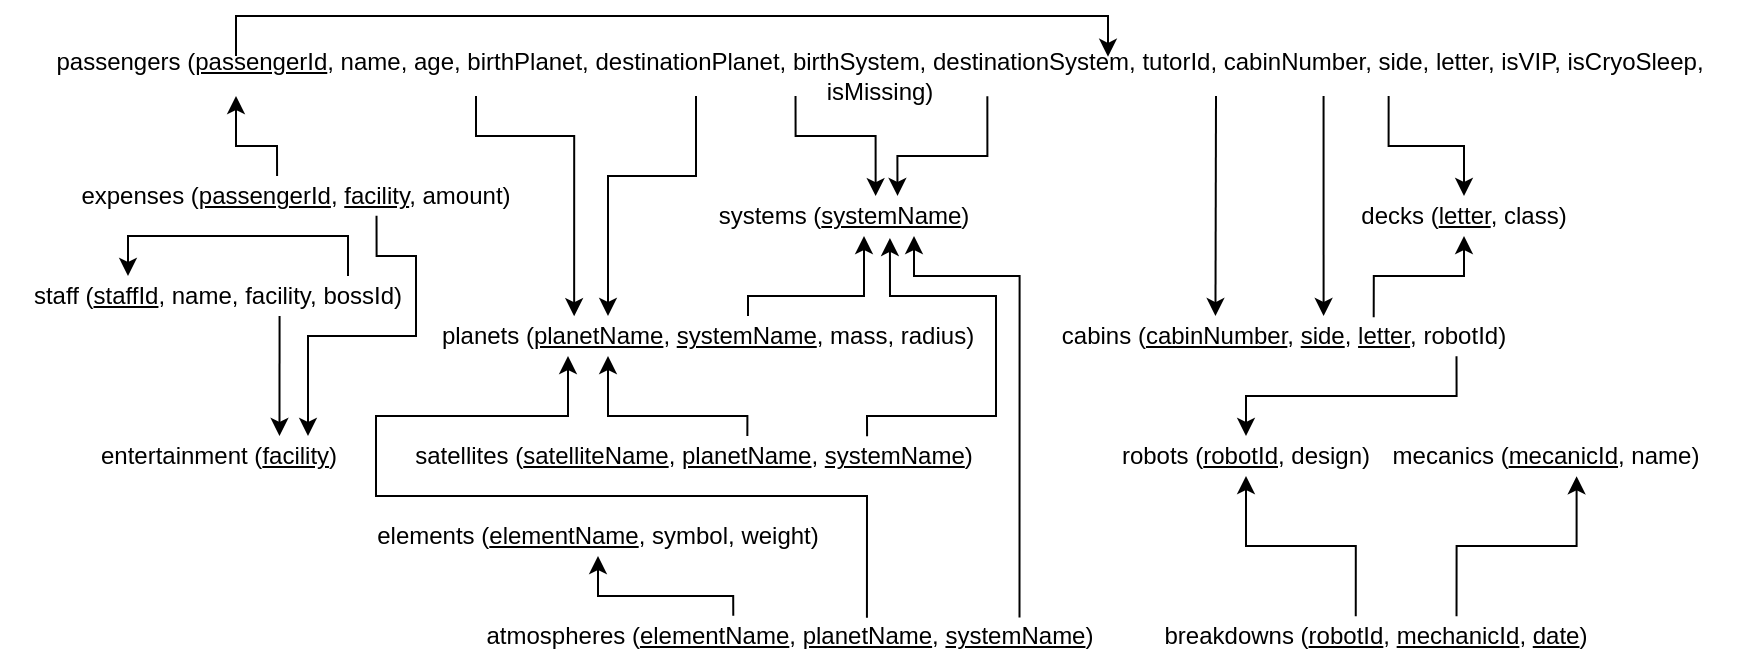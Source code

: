 <mxfile version="25.0.1">
  <diagram name="Página-1" id="LN__NtaQAvIcK_41Btqv">
    <mxGraphModel dx="913" dy="485" grid="0" gridSize="10" guides="1" tooltips="1" connect="1" arrows="1" fold="1" page="1" pageScale="1" pageWidth="1169" pageHeight="827" math="0" shadow="0">
      <root>
        <mxCell id="0" />
        <mxCell id="1" parent="0" />
        <mxCell id="QbwkD_adUcaZPoGNNJoF-2" value="robots (&lt;u&gt;robotId&lt;/u&gt;, design)" style="text;html=1;align=center;verticalAlign=middle;whiteSpace=wrap;rounded=0;" vertex="1" parent="1">
          <mxGeometry x="704" y="410" width="130" height="20" as="geometry" />
        </mxCell>
        <mxCell id="QbwkD_adUcaZPoGNNJoF-52" style="edgeStyle=orthogonalEdgeStyle;rounded=0;orthogonalLoop=1;jettySize=auto;html=1;exitX=0.755;exitY=0.998;exitDx=0;exitDy=0;entryX=0.57;entryY=0.002;entryDx=0;entryDy=0;entryPerimeter=0;exitPerimeter=0;" edge="1" parent="1">
          <mxGeometry relative="1" as="geometry">
            <mxPoint x="807.79" y="239.96" as="sourcePoint" />
            <mxPoint x="808.1" y="350.04" as="targetPoint" />
            <Array as="points">
              <mxPoint x="808" y="350" />
            </Array>
          </mxGeometry>
        </mxCell>
        <mxCell id="QbwkD_adUcaZPoGNNJoF-54" style="edgeStyle=orthogonalEdgeStyle;rounded=0;orthogonalLoop=1;jettySize=auto;html=1;exitX=0.789;exitY=1.002;exitDx=0;exitDy=0;entryX=0.5;entryY=0;entryDx=0;entryDy=0;exitPerimeter=0;" edge="1" parent="1" source="QbwkD_adUcaZPoGNNJoF-5" target="QbwkD_adUcaZPoGNNJoF-7">
          <mxGeometry relative="1" as="geometry">
            <Array as="points">
              <mxPoint x="840" y="265" />
              <mxPoint x="878" y="265" />
            </Array>
          </mxGeometry>
        </mxCell>
        <mxCell id="QbwkD_adUcaZPoGNNJoF-58" style="edgeStyle=orthogonalEdgeStyle;rounded=0;orthogonalLoop=1;jettySize=auto;html=1;entryX=0.261;entryY=0.005;entryDx=0;entryDy=0;entryPerimeter=0;" edge="1" parent="1">
          <mxGeometry relative="1" as="geometry">
            <mxPoint x="384" y="240" as="sourcePoint" />
            <mxPoint x="433.08" y="350.1" as="targetPoint" />
            <Array as="points">
              <mxPoint x="384" y="243" />
              <mxPoint x="384" y="260" />
              <mxPoint x="434" y="260" />
            </Array>
          </mxGeometry>
        </mxCell>
        <mxCell id="QbwkD_adUcaZPoGNNJoF-75" style="edgeStyle=orthogonalEdgeStyle;rounded=0;orthogonalLoop=1;jettySize=auto;html=1;exitX=0.452;exitY=1;exitDx=0;exitDy=0;entryX=0.613;entryY=0.003;entryDx=0;entryDy=0;entryPerimeter=0;exitPerimeter=0;" edge="1" parent="1" source="QbwkD_adUcaZPoGNNJoF-5" target="QbwkD_adUcaZPoGNNJoF-10">
          <mxGeometry relative="1" as="geometry">
            <mxPoint x="581.99" y="240" as="sourcePoint" />
            <mxPoint x="582.99" y="290" as="targetPoint" />
            <Array as="points">
              <mxPoint x="544" y="260" />
              <mxPoint x="584" y="260" />
            </Array>
          </mxGeometry>
        </mxCell>
        <mxCell id="QbwkD_adUcaZPoGNNJoF-76" style="edgeStyle=orthogonalEdgeStyle;rounded=0;orthogonalLoop=1;jettySize=auto;html=1;exitX=0.561;exitY=1.004;exitDx=0;exitDy=0;entryX=0.691;entryY=-0.003;entryDx=0;entryDy=0;exitPerimeter=0;entryPerimeter=0;" edge="1" parent="1" source="QbwkD_adUcaZPoGNNJoF-5" target="QbwkD_adUcaZPoGNNJoF-10">
          <mxGeometry relative="1" as="geometry">
            <Array as="points">
              <mxPoint x="640" y="270" />
              <mxPoint x="595" y="270" />
            </Array>
          </mxGeometry>
        </mxCell>
        <mxCell id="QbwkD_adUcaZPoGNNJoF-5" value="passengers (&lt;u&gt;passengerId&lt;/u&gt;, name, age, birthPlanet, destinationPlanet, birthSystem, destinationSystem, tutorId, cabinNumber, side, letter, isVIP, isCryoSleep, isMissing)" style="text;html=1;align=center;verticalAlign=middle;whiteSpace=wrap;rounded=0;" vertex="1" parent="1">
          <mxGeometry x="146" y="220" width="880" height="20" as="geometry" />
        </mxCell>
        <mxCell id="QbwkD_adUcaZPoGNNJoF-77" style="edgeStyle=orthogonalEdgeStyle;rounded=0;orthogonalLoop=1;jettySize=auto;html=1;exitX=0.875;exitY=1.008;exitDx=0;exitDy=0;entryX=0.5;entryY=0;entryDx=0;entryDy=0;exitPerimeter=0;" edge="1" parent="1" source="QbwkD_adUcaZPoGNNJoF-6" target="QbwkD_adUcaZPoGNNJoF-2">
          <mxGeometry relative="1" as="geometry" />
        </mxCell>
        <mxCell id="QbwkD_adUcaZPoGNNJoF-6" value="cabins (&lt;u&gt;cabinNumber&lt;/u&gt;, &lt;u&gt;side&lt;/u&gt;, &lt;u&gt;letter&lt;/u&gt;, robotId)" style="text;html=1;align=center;verticalAlign=middle;whiteSpace=wrap;rounded=0;" vertex="1" parent="1">
          <mxGeometry x="673" y="350" width="230" height="20" as="geometry" />
        </mxCell>
        <mxCell id="QbwkD_adUcaZPoGNNJoF-50" style="edgeStyle=orthogonalEdgeStyle;rounded=0;orthogonalLoop=1;jettySize=auto;html=1;exitX=0.695;exitY=0.03;exitDx=0;exitDy=0;entryX=0.5;entryY=1;entryDx=0;entryDy=0;exitPerimeter=0;" edge="1" parent="1" source="QbwkD_adUcaZPoGNNJoF-6" target="QbwkD_adUcaZPoGNNJoF-7">
          <mxGeometry relative="1" as="geometry">
            <mxPoint x="833" y="340" as="sourcePoint" />
            <Array as="points">
              <mxPoint x="833" y="330" />
              <mxPoint x="878" y="330" />
            </Array>
          </mxGeometry>
        </mxCell>
        <mxCell id="QbwkD_adUcaZPoGNNJoF-7" value="decks (&lt;u&gt;letter&lt;/u&gt;, class)" style="text;html=1;align=center;verticalAlign=middle;whiteSpace=wrap;rounded=0;" vertex="1" parent="1">
          <mxGeometry x="823" y="290" width="110" height="20" as="geometry" />
        </mxCell>
        <mxCell id="QbwkD_adUcaZPoGNNJoF-10" value="systems (&lt;u&gt;systemName&lt;/u&gt;)" style="text;html=1;align=center;verticalAlign=middle;whiteSpace=wrap;rounded=0;" vertex="1" parent="1">
          <mxGeometry x="498" y="290" width="140" height="20" as="geometry" />
        </mxCell>
        <mxCell id="QbwkD_adUcaZPoGNNJoF-55" value="" style="edgeStyle=orthogonalEdgeStyle;rounded=0;orthogonalLoop=1;jettySize=auto;html=1;entryX=0.75;entryY=1;entryDx=0;entryDy=0;" edge="1" parent="1">
          <mxGeometry relative="1" as="geometry">
            <mxPoint x="520" y="350" as="sourcePoint" />
            <mxPoint x="578" y="310" as="targetPoint" />
            <Array as="points">
              <mxPoint x="520" y="340" />
              <mxPoint x="578" y="340" />
            </Array>
          </mxGeometry>
        </mxCell>
        <mxCell id="QbwkD_adUcaZPoGNNJoF-60" style="edgeStyle=orthogonalEdgeStyle;rounded=0;orthogonalLoop=1;jettySize=auto;html=1;exitX=0.592;exitY=0;exitDx=0;exitDy=0;exitPerimeter=0;" edge="1" parent="1">
          <mxGeometry relative="1" as="geometry">
            <mxPoint x="519.68" y="410" as="sourcePoint" />
            <mxPoint x="450" y="370" as="targetPoint" />
            <Array as="points">
              <mxPoint x="520" y="400" />
              <mxPoint x="450" y="400" />
            </Array>
          </mxGeometry>
        </mxCell>
        <mxCell id="QbwkD_adUcaZPoGNNJoF-61" style="edgeStyle=orthogonalEdgeStyle;rounded=0;orthogonalLoop=1;jettySize=auto;html=1;exitX=0.826;exitY=0.005;exitDx=0;exitDy=0;entryX=0.664;entryY=1.048;entryDx=0;entryDy=0;exitPerimeter=0;entryPerimeter=0;" edge="1" parent="1" target="QbwkD_adUcaZPoGNNJoF-10">
          <mxGeometry relative="1" as="geometry">
            <mxPoint x="579.54" y="410.1" as="sourcePoint" />
            <Array as="points">
              <mxPoint x="580" y="400" />
              <mxPoint x="644" y="400" />
              <mxPoint x="644" y="340" />
              <mxPoint x="591" y="340" />
            </Array>
          </mxGeometry>
        </mxCell>
        <mxCell id="QbwkD_adUcaZPoGNNJoF-71" style="edgeStyle=orthogonalEdgeStyle;rounded=0;orthogonalLoop=1;jettySize=auto;html=1;exitX=0.618;exitY=0.045;exitDx=0;exitDy=0;entryX=0.25;entryY=1;entryDx=0;entryDy=0;exitPerimeter=0;" edge="1" parent="1" source="QbwkD_adUcaZPoGNNJoF-19">
          <mxGeometry relative="1" as="geometry">
            <mxPoint x="430" y="370" as="targetPoint" />
            <Array as="points">
              <mxPoint x="580" y="440" />
              <mxPoint x="334" y="440" />
              <mxPoint x="334" y="400" />
              <mxPoint x="430" y="400" />
            </Array>
          </mxGeometry>
        </mxCell>
        <mxCell id="QbwkD_adUcaZPoGNNJoF-73" style="edgeStyle=orthogonalEdgeStyle;rounded=0;orthogonalLoop=1;jettySize=auto;html=1;exitX=0.852;exitY=0.036;exitDx=0;exitDy=0;entryX=0.75;entryY=1;entryDx=0;entryDy=0;exitPerimeter=0;" edge="1" parent="1" source="QbwkD_adUcaZPoGNNJoF-19" target="QbwkD_adUcaZPoGNNJoF-10">
          <mxGeometry relative="1" as="geometry">
            <Array as="points">
              <mxPoint x="656" y="330" />
              <mxPoint x="603" y="330" />
            </Array>
          </mxGeometry>
        </mxCell>
        <mxCell id="QbwkD_adUcaZPoGNNJoF-19" value="atmospheres (&lt;u&gt;elementName&lt;/u&gt;, &lt;u&gt;planetName&lt;/u&gt;, &lt;u&gt;systemName&lt;/u&gt;)" style="text;html=1;align=center;verticalAlign=middle;whiteSpace=wrap;rounded=0;" vertex="1" parent="1">
          <mxGeometry x="378" y="500" width="326" height="20" as="geometry" />
        </mxCell>
        <mxCell id="QbwkD_adUcaZPoGNNJoF-39" value="mecanics (&lt;u&gt;mecanicId&lt;/u&gt;, name)" style="text;html=1;align=center;verticalAlign=middle;whiteSpace=wrap;rounded=0;" vertex="1" parent="1">
          <mxGeometry x="834" y="410" width="170" height="20" as="geometry" />
        </mxCell>
        <mxCell id="QbwkD_adUcaZPoGNNJoF-78" style="edgeStyle=orthogonalEdgeStyle;rounded=0;orthogonalLoop=1;jettySize=auto;html=1;exitX=0.454;exitY=0.008;exitDx=0;exitDy=0;entryX=0.5;entryY=1;entryDx=0;entryDy=0;exitPerimeter=0;" edge="1" parent="1" source="QbwkD_adUcaZPoGNNJoF-40" target="QbwkD_adUcaZPoGNNJoF-2">
          <mxGeometry relative="1" as="geometry" />
        </mxCell>
        <mxCell id="QbwkD_adUcaZPoGNNJoF-79" style="edgeStyle=orthogonalEdgeStyle;rounded=0;orthogonalLoop=1;jettySize=auto;html=1;exitX=0.683;exitY=0.008;exitDx=0;exitDy=0;entryX=0.59;entryY=1.008;entryDx=0;entryDy=0;entryPerimeter=0;exitPerimeter=0;" edge="1" parent="1" source="QbwkD_adUcaZPoGNNJoF-40" target="QbwkD_adUcaZPoGNNJoF-39">
          <mxGeometry relative="1" as="geometry" />
        </mxCell>
        <mxCell id="QbwkD_adUcaZPoGNNJoF-40" value="breakdowns (&lt;u&gt;robotId&lt;/u&gt;, &lt;u&gt;mechanicId&lt;/u&gt;, &lt;u&gt;date&lt;/u&gt;)" style="text;html=1;align=center;verticalAlign=middle;whiteSpace=wrap;rounded=0;" vertex="1" parent="1">
          <mxGeometry x="724" y="500" width="220" height="20" as="geometry" />
        </mxCell>
        <mxCell id="QbwkD_adUcaZPoGNNJoF-53" style="edgeStyle=orthogonalEdgeStyle;rounded=0;orthogonalLoop=1;jettySize=auto;html=1;entryX=0.351;entryY=0.001;entryDx=0;entryDy=0;entryPerimeter=0;" edge="1" parent="1" target="QbwkD_adUcaZPoGNNJoF-6">
          <mxGeometry relative="1" as="geometry">
            <mxPoint x="754" y="240" as="sourcePoint" />
            <mxPoint x="754" y="340" as="targetPoint" />
            <Array as="points">
              <mxPoint x="754" y="240" />
            </Array>
          </mxGeometry>
        </mxCell>
        <mxCell id="QbwkD_adUcaZPoGNNJoF-65" style="edgeStyle=orthogonalEdgeStyle;rounded=0;orthogonalLoop=1;jettySize=auto;html=1;exitX=0.662;exitY=1;exitDx=0;exitDy=0;entryX=0.75;entryY=0;entryDx=0;entryDy=0;exitPerimeter=0;fillColor=#f8cecc;strokeColor=#000000;" edge="1" parent="1" source="QbwkD_adUcaZPoGNNJoF-83" target="QbwkD_adUcaZPoGNNJoF-64">
          <mxGeometry relative="1" as="geometry">
            <mxPoint x="282.69" y="350.26" as="sourcePoint" />
            <mxPoint x="283.603" y="390.64" as="targetPoint" />
            <Array as="points" />
          </mxGeometry>
        </mxCell>
        <mxCell id="QbwkD_adUcaZPoGNNJoF-64" value="entertainment (&lt;u&gt;facility&lt;/u&gt;)" style="text;html=1;align=center;verticalAlign=middle;whiteSpace=wrap;rounded=0;" vertex="1" parent="1">
          <mxGeometry x="193.5" y="410" width="123" height="20" as="geometry" />
        </mxCell>
        <mxCell id="QbwkD_adUcaZPoGNNJoF-68" style="edgeStyle=orthogonalEdgeStyle;rounded=0;orthogonalLoop=1;jettySize=auto;html=1;exitX=0.683;exitY=0.996;exitDx=0;exitDy=0;exitPerimeter=0;" edge="1" parent="1" source="QbwkD_adUcaZPoGNNJoF-66">
          <mxGeometry relative="1" as="geometry">
            <mxPoint x="340.3" y="300.28" as="sourcePoint" />
            <mxPoint x="300" y="410" as="targetPoint" />
            <Array as="points">
              <mxPoint x="334" y="320" />
              <mxPoint x="354" y="320" />
              <mxPoint x="354" y="360" />
              <mxPoint x="300" y="360" />
              <mxPoint x="300" y="410" />
            </Array>
          </mxGeometry>
        </mxCell>
        <mxCell id="QbwkD_adUcaZPoGNNJoF-66" value="expenses (&lt;u&gt;passengerId&lt;/u&gt;, &lt;u&gt;facility&lt;/u&gt;, amount)" style="text;html=1;align=center;verticalAlign=middle;whiteSpace=wrap;rounded=0;" vertex="1" parent="1">
          <mxGeometry x="184" y="280" width="220" height="20" as="geometry" />
        </mxCell>
        <mxCell id="QbwkD_adUcaZPoGNNJoF-67" style="edgeStyle=orthogonalEdgeStyle;rounded=0;orthogonalLoop=1;jettySize=auto;html=1;exitX=0.457;exitY=-0.002;exitDx=0;exitDy=0;exitPerimeter=0;" edge="1" parent="1" source="QbwkD_adUcaZPoGNNJoF-66">
          <mxGeometry relative="1" as="geometry">
            <mxPoint x="281" y="290" as="sourcePoint" />
            <mxPoint x="264" y="240" as="targetPoint" />
            <Array as="points">
              <mxPoint x="285" y="265" />
              <mxPoint x="264" y="265" />
              <mxPoint x="264" y="241" />
            </Array>
          </mxGeometry>
        </mxCell>
        <mxCell id="QbwkD_adUcaZPoGNNJoF-70" style="edgeStyle=orthogonalEdgeStyle;rounded=0;orthogonalLoop=1;jettySize=auto;html=1;" edge="1" parent="1">
          <mxGeometry relative="1" as="geometry">
            <mxPoint x="320" y="330" as="sourcePoint" />
            <mxPoint x="210" y="330" as="targetPoint" />
            <Array as="points">
              <mxPoint x="320" y="310" />
              <mxPoint x="210" y="310" />
              <mxPoint x="210" y="330" />
            </Array>
          </mxGeometry>
        </mxCell>
        <mxCell id="QbwkD_adUcaZPoGNNJoF-74" style="edgeStyle=orthogonalEdgeStyle;rounded=0;orthogonalLoop=1;jettySize=auto;html=1;" edge="1" parent="1">
          <mxGeometry relative="1" as="geometry">
            <mxPoint x="494" y="240" as="sourcePoint" />
            <mxPoint x="450" y="350" as="targetPoint" />
            <Array as="points">
              <mxPoint x="494" y="280" />
              <mxPoint x="450" y="280" />
              <mxPoint x="450" y="350" />
            </Array>
          </mxGeometry>
        </mxCell>
        <mxCell id="QbwkD_adUcaZPoGNNJoF-80" style="edgeStyle=orthogonalEdgeStyle;rounded=0;orthogonalLoop=1;jettySize=auto;html=1;entryX=0.63;entryY=0.022;entryDx=0;entryDy=0;entryPerimeter=0;" edge="1" parent="1" target="QbwkD_adUcaZPoGNNJoF-5">
          <mxGeometry relative="1" as="geometry">
            <mxPoint x="264" y="220" as="sourcePoint" />
            <Array as="points">
              <mxPoint x="264" y="200" />
              <mxPoint x="700" y="200" />
              <mxPoint x="700" y="220" />
            </Array>
          </mxGeometry>
        </mxCell>
        <mxCell id="QbwkD_adUcaZPoGNNJoF-83" value="staff (&lt;u&gt;staffId&lt;/u&gt;, name, facility, bossId)" style="text;html=1;align=center;verticalAlign=middle;whiteSpace=wrap;rounded=0;" vertex="1" parent="1">
          <mxGeometry x="160" y="330" width="190" height="20" as="geometry" />
        </mxCell>
        <mxCell id="QbwkD_adUcaZPoGNNJoF-84" value="planets (&lt;u&gt;planetName&lt;/u&gt;, &lt;u&gt;systemName&lt;/u&gt;, mass, radius)" style="text;html=1;align=center;verticalAlign=middle;whiteSpace=wrap;rounded=0;" vertex="1" parent="1">
          <mxGeometry x="360" y="350" width="280" height="20" as="geometry" />
        </mxCell>
        <mxCell id="QbwkD_adUcaZPoGNNJoF-86" value="satellites (&lt;u&gt;satelliteName&lt;/u&gt;, &lt;u&gt;planetName&lt;/u&gt;, &lt;u&gt;systemName&lt;/u&gt;)" style="text;html=1;align=center;verticalAlign=middle;whiteSpace=wrap;rounded=0;" vertex="1" parent="1">
          <mxGeometry x="348" y="410" width="290" height="20" as="geometry" />
        </mxCell>
        <mxCell id="QbwkD_adUcaZPoGNNJoF-87" value="elements (&lt;u&gt;elementName&lt;/u&gt;, symbol, weight)" style="text;html=1;align=center;verticalAlign=middle;whiteSpace=wrap;rounded=0;" vertex="1" parent="1">
          <mxGeometry x="330" y="450" width="230" height="20" as="geometry" />
        </mxCell>
        <mxCell id="QbwkD_adUcaZPoGNNJoF-88" style="edgeStyle=orthogonalEdgeStyle;rounded=0;orthogonalLoop=1;jettySize=auto;html=1;exitX=0.413;exitY=-0.004;exitDx=0;exitDy=0;entryX=0.5;entryY=1;entryDx=0;entryDy=0;exitPerimeter=0;" edge="1" parent="1" source="QbwkD_adUcaZPoGNNJoF-19" target="QbwkD_adUcaZPoGNNJoF-87">
          <mxGeometry relative="1" as="geometry">
            <mxPoint x="512.312" y="495.26" as="sourcePoint" />
            <mxPoint x="445" y="474" as="targetPoint" />
            <Array as="points">
              <mxPoint x="513" y="490" />
              <mxPoint x="445" y="490" />
            </Array>
          </mxGeometry>
        </mxCell>
      </root>
    </mxGraphModel>
  </diagram>
</mxfile>
